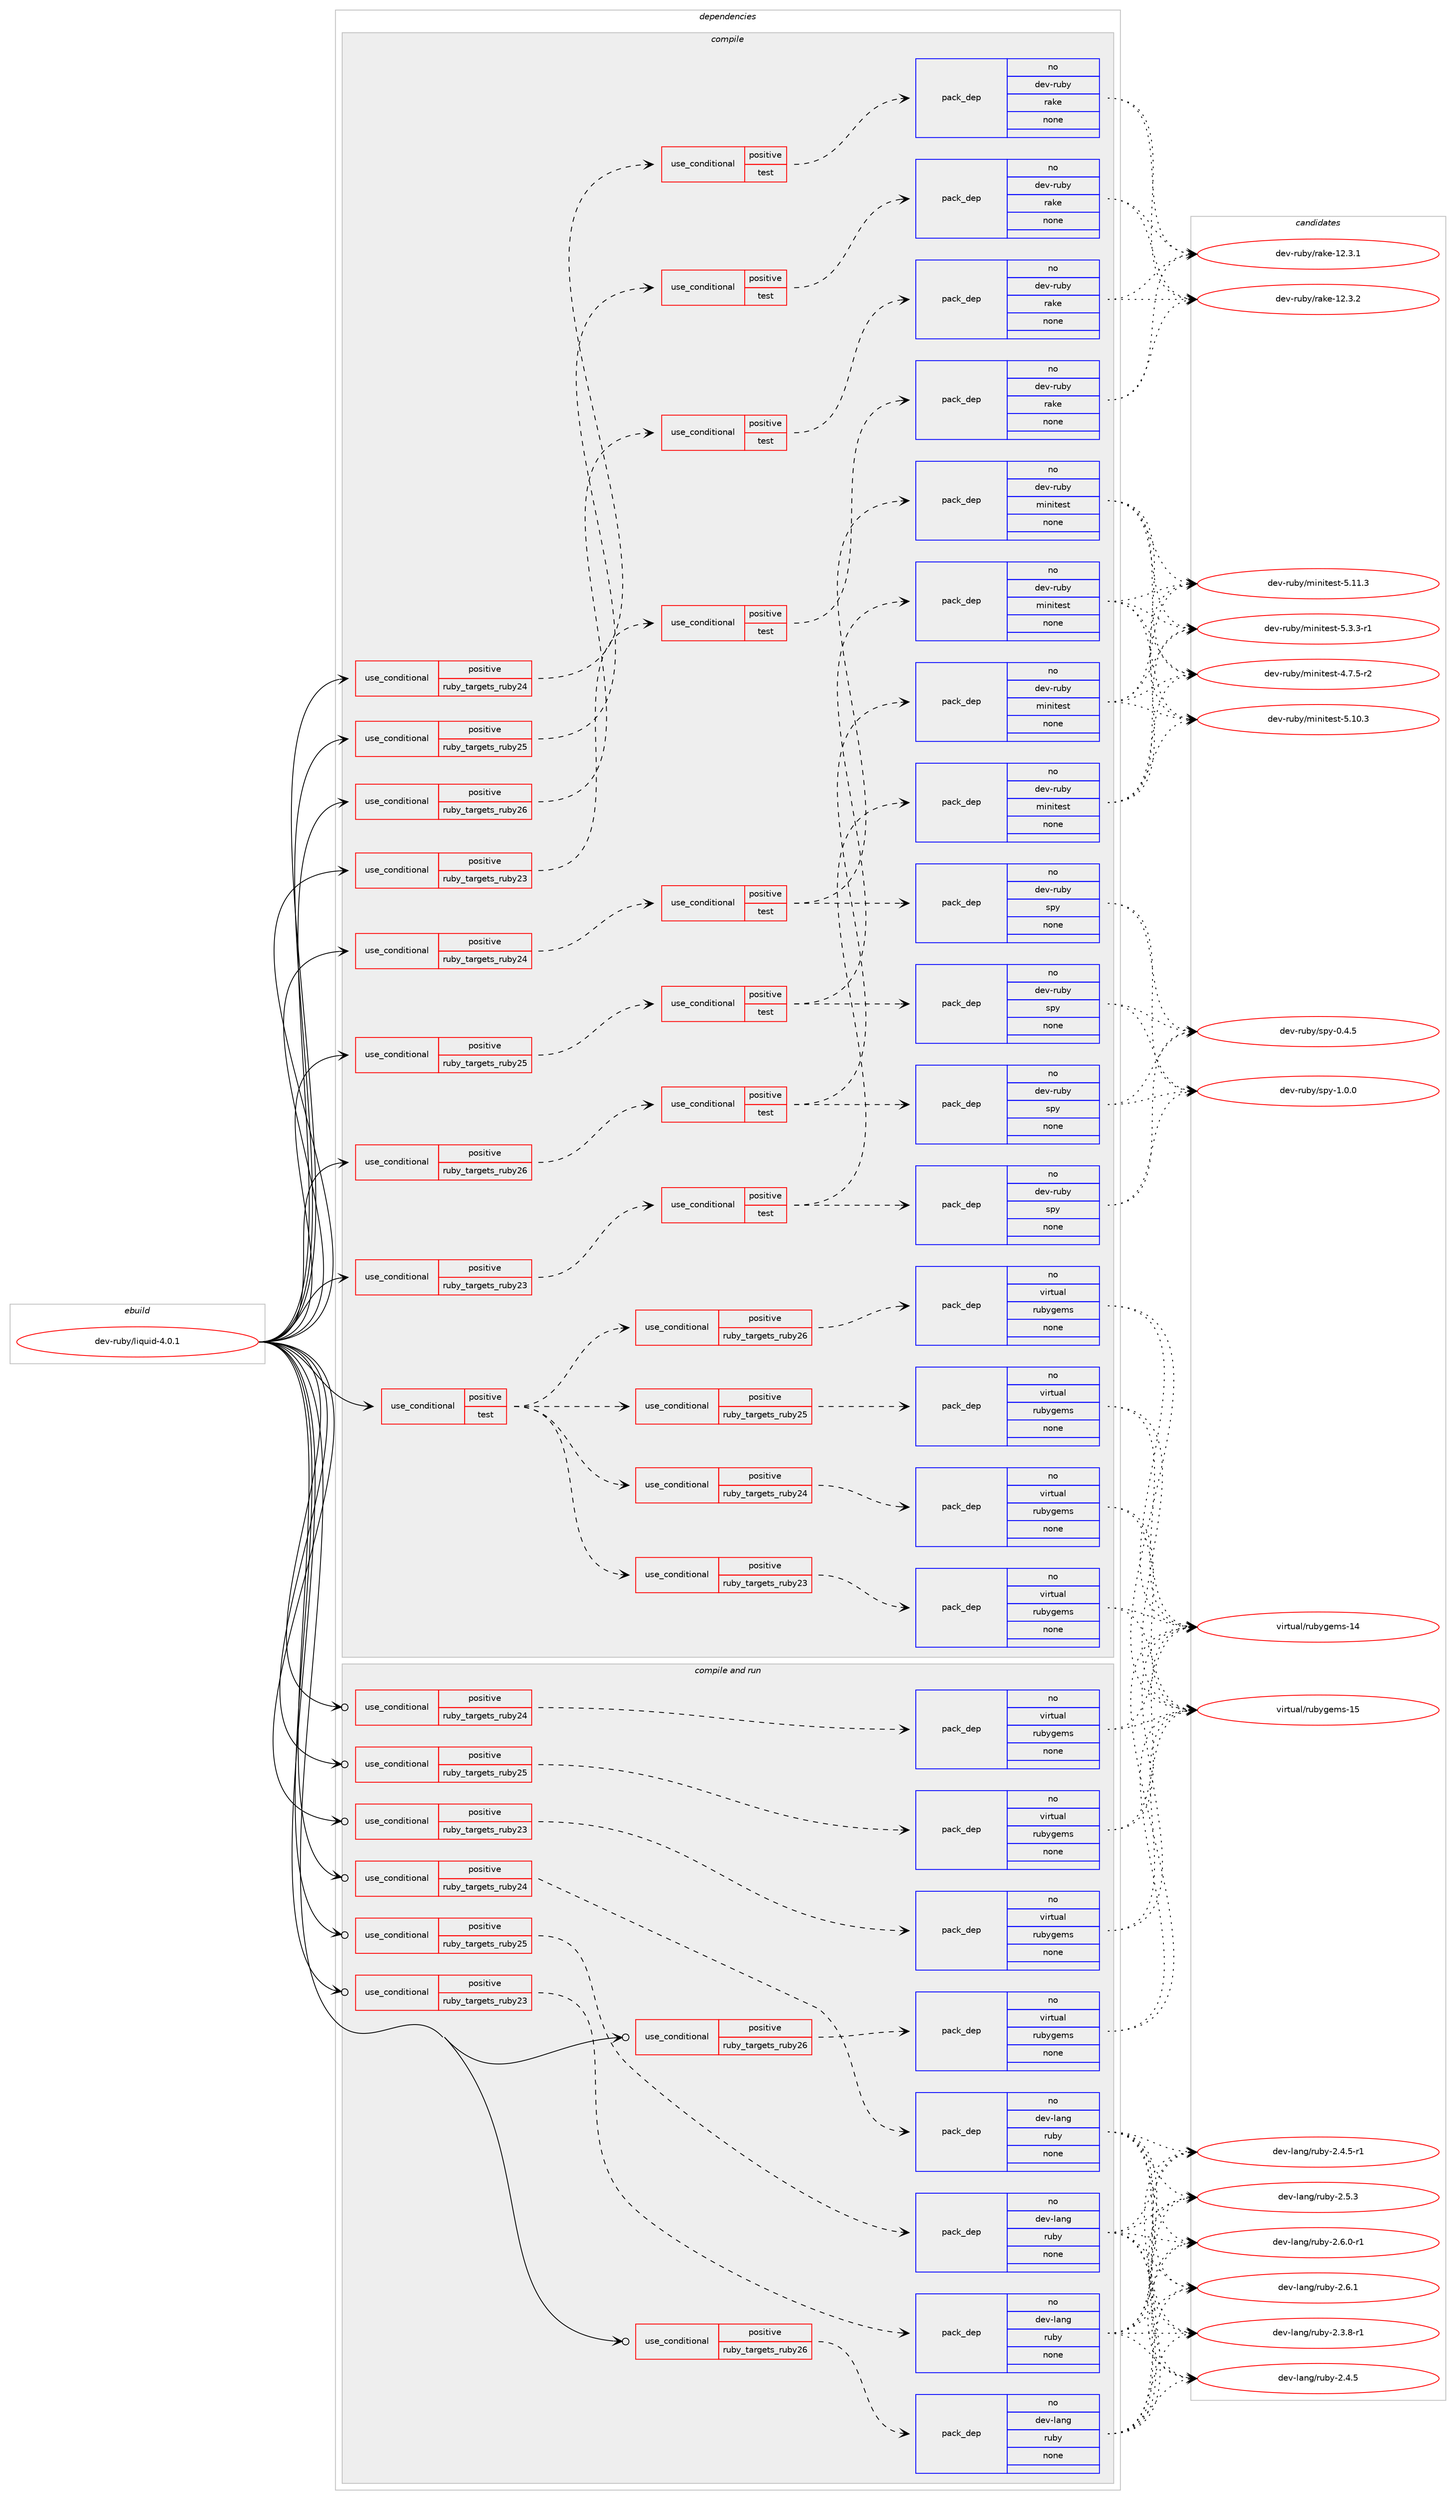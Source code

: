 digraph prolog {

# *************
# Graph options
# *************

newrank=true;
concentrate=true;
compound=true;
graph [rankdir=LR,fontname=Helvetica,fontsize=10,ranksep=1.5];#, ranksep=2.5, nodesep=0.2];
edge  [arrowhead=vee];
node  [fontname=Helvetica,fontsize=10];

# **********
# The ebuild
# **********

subgraph cluster_leftcol {
color=gray;
rank=same;
label=<<i>ebuild</i>>;
id [label="dev-ruby/liquid-4.0.1", color=red, width=4, href="../dev-ruby/liquid-4.0.1.svg"];
}

# ****************
# The dependencies
# ****************

subgraph cluster_midcol {
color=gray;
label=<<i>dependencies</i>>;
subgraph cluster_compile {
fillcolor="#eeeeee";
style=filled;
label=<<i>compile</i>>;
subgraph cond404126 {
dependency1501688 [label=<<TABLE BORDER="0" CELLBORDER="1" CELLSPACING="0" CELLPADDING="4"><TR><TD ROWSPAN="3" CELLPADDING="10">use_conditional</TD></TR><TR><TD>positive</TD></TR><TR><TD>ruby_targets_ruby23</TD></TR></TABLE>>, shape=none, color=red];
subgraph cond404127 {
dependency1501689 [label=<<TABLE BORDER="0" CELLBORDER="1" CELLSPACING="0" CELLPADDING="4"><TR><TD ROWSPAN="3" CELLPADDING="10">use_conditional</TD></TR><TR><TD>positive</TD></TR><TR><TD>test</TD></TR></TABLE>>, shape=none, color=red];
subgraph pack1074101 {
dependency1501690 [label=<<TABLE BORDER="0" CELLBORDER="1" CELLSPACING="0" CELLPADDING="4" WIDTH="220"><TR><TD ROWSPAN="6" CELLPADDING="30">pack_dep</TD></TR><TR><TD WIDTH="110">no</TD></TR><TR><TD>dev-ruby</TD></TR><TR><TD>minitest</TD></TR><TR><TD>none</TD></TR><TR><TD></TD></TR></TABLE>>, shape=none, color=blue];
}
dependency1501689:e -> dependency1501690:w [weight=20,style="dashed",arrowhead="vee"];
subgraph pack1074102 {
dependency1501691 [label=<<TABLE BORDER="0" CELLBORDER="1" CELLSPACING="0" CELLPADDING="4" WIDTH="220"><TR><TD ROWSPAN="6" CELLPADDING="30">pack_dep</TD></TR><TR><TD WIDTH="110">no</TD></TR><TR><TD>dev-ruby</TD></TR><TR><TD>spy</TD></TR><TR><TD>none</TD></TR><TR><TD></TD></TR></TABLE>>, shape=none, color=blue];
}
dependency1501689:e -> dependency1501691:w [weight=20,style="dashed",arrowhead="vee"];
}
dependency1501688:e -> dependency1501689:w [weight=20,style="dashed",arrowhead="vee"];
}
id:e -> dependency1501688:w [weight=20,style="solid",arrowhead="vee"];
subgraph cond404128 {
dependency1501692 [label=<<TABLE BORDER="0" CELLBORDER="1" CELLSPACING="0" CELLPADDING="4"><TR><TD ROWSPAN="3" CELLPADDING="10">use_conditional</TD></TR><TR><TD>positive</TD></TR><TR><TD>ruby_targets_ruby23</TD></TR></TABLE>>, shape=none, color=red];
subgraph cond404129 {
dependency1501693 [label=<<TABLE BORDER="0" CELLBORDER="1" CELLSPACING="0" CELLPADDING="4"><TR><TD ROWSPAN="3" CELLPADDING="10">use_conditional</TD></TR><TR><TD>positive</TD></TR><TR><TD>test</TD></TR></TABLE>>, shape=none, color=red];
subgraph pack1074103 {
dependency1501694 [label=<<TABLE BORDER="0" CELLBORDER="1" CELLSPACING="0" CELLPADDING="4" WIDTH="220"><TR><TD ROWSPAN="6" CELLPADDING="30">pack_dep</TD></TR><TR><TD WIDTH="110">no</TD></TR><TR><TD>dev-ruby</TD></TR><TR><TD>rake</TD></TR><TR><TD>none</TD></TR><TR><TD></TD></TR></TABLE>>, shape=none, color=blue];
}
dependency1501693:e -> dependency1501694:w [weight=20,style="dashed",arrowhead="vee"];
}
dependency1501692:e -> dependency1501693:w [weight=20,style="dashed",arrowhead="vee"];
}
id:e -> dependency1501692:w [weight=20,style="solid",arrowhead="vee"];
subgraph cond404130 {
dependency1501695 [label=<<TABLE BORDER="0" CELLBORDER="1" CELLSPACING="0" CELLPADDING="4"><TR><TD ROWSPAN="3" CELLPADDING="10">use_conditional</TD></TR><TR><TD>positive</TD></TR><TR><TD>ruby_targets_ruby24</TD></TR></TABLE>>, shape=none, color=red];
subgraph cond404131 {
dependency1501696 [label=<<TABLE BORDER="0" CELLBORDER="1" CELLSPACING="0" CELLPADDING="4"><TR><TD ROWSPAN="3" CELLPADDING="10">use_conditional</TD></TR><TR><TD>positive</TD></TR><TR><TD>test</TD></TR></TABLE>>, shape=none, color=red];
subgraph pack1074104 {
dependency1501697 [label=<<TABLE BORDER="0" CELLBORDER="1" CELLSPACING="0" CELLPADDING="4" WIDTH="220"><TR><TD ROWSPAN="6" CELLPADDING="30">pack_dep</TD></TR><TR><TD WIDTH="110">no</TD></TR><TR><TD>dev-ruby</TD></TR><TR><TD>minitest</TD></TR><TR><TD>none</TD></TR><TR><TD></TD></TR></TABLE>>, shape=none, color=blue];
}
dependency1501696:e -> dependency1501697:w [weight=20,style="dashed",arrowhead="vee"];
subgraph pack1074105 {
dependency1501698 [label=<<TABLE BORDER="0" CELLBORDER="1" CELLSPACING="0" CELLPADDING="4" WIDTH="220"><TR><TD ROWSPAN="6" CELLPADDING="30">pack_dep</TD></TR><TR><TD WIDTH="110">no</TD></TR><TR><TD>dev-ruby</TD></TR><TR><TD>spy</TD></TR><TR><TD>none</TD></TR><TR><TD></TD></TR></TABLE>>, shape=none, color=blue];
}
dependency1501696:e -> dependency1501698:w [weight=20,style="dashed",arrowhead="vee"];
}
dependency1501695:e -> dependency1501696:w [weight=20,style="dashed",arrowhead="vee"];
}
id:e -> dependency1501695:w [weight=20,style="solid",arrowhead="vee"];
subgraph cond404132 {
dependency1501699 [label=<<TABLE BORDER="0" CELLBORDER="1" CELLSPACING="0" CELLPADDING="4"><TR><TD ROWSPAN="3" CELLPADDING="10">use_conditional</TD></TR><TR><TD>positive</TD></TR><TR><TD>ruby_targets_ruby24</TD></TR></TABLE>>, shape=none, color=red];
subgraph cond404133 {
dependency1501700 [label=<<TABLE BORDER="0" CELLBORDER="1" CELLSPACING="0" CELLPADDING="4"><TR><TD ROWSPAN="3" CELLPADDING="10">use_conditional</TD></TR><TR><TD>positive</TD></TR><TR><TD>test</TD></TR></TABLE>>, shape=none, color=red];
subgraph pack1074106 {
dependency1501701 [label=<<TABLE BORDER="0" CELLBORDER="1" CELLSPACING="0" CELLPADDING="4" WIDTH="220"><TR><TD ROWSPAN="6" CELLPADDING="30">pack_dep</TD></TR><TR><TD WIDTH="110">no</TD></TR><TR><TD>dev-ruby</TD></TR><TR><TD>rake</TD></TR><TR><TD>none</TD></TR><TR><TD></TD></TR></TABLE>>, shape=none, color=blue];
}
dependency1501700:e -> dependency1501701:w [weight=20,style="dashed",arrowhead="vee"];
}
dependency1501699:e -> dependency1501700:w [weight=20,style="dashed",arrowhead="vee"];
}
id:e -> dependency1501699:w [weight=20,style="solid",arrowhead="vee"];
subgraph cond404134 {
dependency1501702 [label=<<TABLE BORDER="0" CELLBORDER="1" CELLSPACING="0" CELLPADDING="4"><TR><TD ROWSPAN="3" CELLPADDING="10">use_conditional</TD></TR><TR><TD>positive</TD></TR><TR><TD>ruby_targets_ruby25</TD></TR></TABLE>>, shape=none, color=red];
subgraph cond404135 {
dependency1501703 [label=<<TABLE BORDER="0" CELLBORDER="1" CELLSPACING="0" CELLPADDING="4"><TR><TD ROWSPAN="3" CELLPADDING="10">use_conditional</TD></TR><TR><TD>positive</TD></TR><TR><TD>test</TD></TR></TABLE>>, shape=none, color=red];
subgraph pack1074107 {
dependency1501704 [label=<<TABLE BORDER="0" CELLBORDER="1" CELLSPACING="0" CELLPADDING="4" WIDTH="220"><TR><TD ROWSPAN="6" CELLPADDING="30">pack_dep</TD></TR><TR><TD WIDTH="110">no</TD></TR><TR><TD>dev-ruby</TD></TR><TR><TD>minitest</TD></TR><TR><TD>none</TD></TR><TR><TD></TD></TR></TABLE>>, shape=none, color=blue];
}
dependency1501703:e -> dependency1501704:w [weight=20,style="dashed",arrowhead="vee"];
subgraph pack1074108 {
dependency1501705 [label=<<TABLE BORDER="0" CELLBORDER="1" CELLSPACING="0" CELLPADDING="4" WIDTH="220"><TR><TD ROWSPAN="6" CELLPADDING="30">pack_dep</TD></TR><TR><TD WIDTH="110">no</TD></TR><TR><TD>dev-ruby</TD></TR><TR><TD>spy</TD></TR><TR><TD>none</TD></TR><TR><TD></TD></TR></TABLE>>, shape=none, color=blue];
}
dependency1501703:e -> dependency1501705:w [weight=20,style="dashed",arrowhead="vee"];
}
dependency1501702:e -> dependency1501703:w [weight=20,style="dashed",arrowhead="vee"];
}
id:e -> dependency1501702:w [weight=20,style="solid",arrowhead="vee"];
subgraph cond404136 {
dependency1501706 [label=<<TABLE BORDER="0" CELLBORDER="1" CELLSPACING="0" CELLPADDING="4"><TR><TD ROWSPAN="3" CELLPADDING="10">use_conditional</TD></TR><TR><TD>positive</TD></TR><TR><TD>ruby_targets_ruby25</TD></TR></TABLE>>, shape=none, color=red];
subgraph cond404137 {
dependency1501707 [label=<<TABLE BORDER="0" CELLBORDER="1" CELLSPACING="0" CELLPADDING="4"><TR><TD ROWSPAN="3" CELLPADDING="10">use_conditional</TD></TR><TR><TD>positive</TD></TR><TR><TD>test</TD></TR></TABLE>>, shape=none, color=red];
subgraph pack1074109 {
dependency1501708 [label=<<TABLE BORDER="0" CELLBORDER="1" CELLSPACING="0" CELLPADDING="4" WIDTH="220"><TR><TD ROWSPAN="6" CELLPADDING="30">pack_dep</TD></TR><TR><TD WIDTH="110">no</TD></TR><TR><TD>dev-ruby</TD></TR><TR><TD>rake</TD></TR><TR><TD>none</TD></TR><TR><TD></TD></TR></TABLE>>, shape=none, color=blue];
}
dependency1501707:e -> dependency1501708:w [weight=20,style="dashed",arrowhead="vee"];
}
dependency1501706:e -> dependency1501707:w [weight=20,style="dashed",arrowhead="vee"];
}
id:e -> dependency1501706:w [weight=20,style="solid",arrowhead="vee"];
subgraph cond404138 {
dependency1501709 [label=<<TABLE BORDER="0" CELLBORDER="1" CELLSPACING="0" CELLPADDING="4"><TR><TD ROWSPAN="3" CELLPADDING="10">use_conditional</TD></TR><TR><TD>positive</TD></TR><TR><TD>ruby_targets_ruby26</TD></TR></TABLE>>, shape=none, color=red];
subgraph cond404139 {
dependency1501710 [label=<<TABLE BORDER="0" CELLBORDER="1" CELLSPACING="0" CELLPADDING="4"><TR><TD ROWSPAN="3" CELLPADDING="10">use_conditional</TD></TR><TR><TD>positive</TD></TR><TR><TD>test</TD></TR></TABLE>>, shape=none, color=red];
subgraph pack1074110 {
dependency1501711 [label=<<TABLE BORDER="0" CELLBORDER="1" CELLSPACING="0" CELLPADDING="4" WIDTH="220"><TR><TD ROWSPAN="6" CELLPADDING="30">pack_dep</TD></TR><TR><TD WIDTH="110">no</TD></TR><TR><TD>dev-ruby</TD></TR><TR><TD>minitest</TD></TR><TR><TD>none</TD></TR><TR><TD></TD></TR></TABLE>>, shape=none, color=blue];
}
dependency1501710:e -> dependency1501711:w [weight=20,style="dashed",arrowhead="vee"];
subgraph pack1074111 {
dependency1501712 [label=<<TABLE BORDER="0" CELLBORDER="1" CELLSPACING="0" CELLPADDING="4" WIDTH="220"><TR><TD ROWSPAN="6" CELLPADDING="30">pack_dep</TD></TR><TR><TD WIDTH="110">no</TD></TR><TR><TD>dev-ruby</TD></TR><TR><TD>spy</TD></TR><TR><TD>none</TD></TR><TR><TD></TD></TR></TABLE>>, shape=none, color=blue];
}
dependency1501710:e -> dependency1501712:w [weight=20,style="dashed",arrowhead="vee"];
}
dependency1501709:e -> dependency1501710:w [weight=20,style="dashed",arrowhead="vee"];
}
id:e -> dependency1501709:w [weight=20,style="solid",arrowhead="vee"];
subgraph cond404140 {
dependency1501713 [label=<<TABLE BORDER="0" CELLBORDER="1" CELLSPACING="0" CELLPADDING="4"><TR><TD ROWSPAN="3" CELLPADDING="10">use_conditional</TD></TR><TR><TD>positive</TD></TR><TR><TD>ruby_targets_ruby26</TD></TR></TABLE>>, shape=none, color=red];
subgraph cond404141 {
dependency1501714 [label=<<TABLE BORDER="0" CELLBORDER="1" CELLSPACING="0" CELLPADDING="4"><TR><TD ROWSPAN="3" CELLPADDING="10">use_conditional</TD></TR><TR><TD>positive</TD></TR><TR><TD>test</TD></TR></TABLE>>, shape=none, color=red];
subgraph pack1074112 {
dependency1501715 [label=<<TABLE BORDER="0" CELLBORDER="1" CELLSPACING="0" CELLPADDING="4" WIDTH="220"><TR><TD ROWSPAN="6" CELLPADDING="30">pack_dep</TD></TR><TR><TD WIDTH="110">no</TD></TR><TR><TD>dev-ruby</TD></TR><TR><TD>rake</TD></TR><TR><TD>none</TD></TR><TR><TD></TD></TR></TABLE>>, shape=none, color=blue];
}
dependency1501714:e -> dependency1501715:w [weight=20,style="dashed",arrowhead="vee"];
}
dependency1501713:e -> dependency1501714:w [weight=20,style="dashed",arrowhead="vee"];
}
id:e -> dependency1501713:w [weight=20,style="solid",arrowhead="vee"];
subgraph cond404142 {
dependency1501716 [label=<<TABLE BORDER="0" CELLBORDER="1" CELLSPACING="0" CELLPADDING="4"><TR><TD ROWSPAN="3" CELLPADDING="10">use_conditional</TD></TR><TR><TD>positive</TD></TR><TR><TD>test</TD></TR></TABLE>>, shape=none, color=red];
subgraph cond404143 {
dependency1501717 [label=<<TABLE BORDER="0" CELLBORDER="1" CELLSPACING="0" CELLPADDING="4"><TR><TD ROWSPAN="3" CELLPADDING="10">use_conditional</TD></TR><TR><TD>positive</TD></TR><TR><TD>ruby_targets_ruby23</TD></TR></TABLE>>, shape=none, color=red];
subgraph pack1074113 {
dependency1501718 [label=<<TABLE BORDER="0" CELLBORDER="1" CELLSPACING="0" CELLPADDING="4" WIDTH="220"><TR><TD ROWSPAN="6" CELLPADDING="30">pack_dep</TD></TR><TR><TD WIDTH="110">no</TD></TR><TR><TD>virtual</TD></TR><TR><TD>rubygems</TD></TR><TR><TD>none</TD></TR><TR><TD></TD></TR></TABLE>>, shape=none, color=blue];
}
dependency1501717:e -> dependency1501718:w [weight=20,style="dashed",arrowhead="vee"];
}
dependency1501716:e -> dependency1501717:w [weight=20,style="dashed",arrowhead="vee"];
subgraph cond404144 {
dependency1501719 [label=<<TABLE BORDER="0" CELLBORDER="1" CELLSPACING="0" CELLPADDING="4"><TR><TD ROWSPAN="3" CELLPADDING="10">use_conditional</TD></TR><TR><TD>positive</TD></TR><TR><TD>ruby_targets_ruby24</TD></TR></TABLE>>, shape=none, color=red];
subgraph pack1074114 {
dependency1501720 [label=<<TABLE BORDER="0" CELLBORDER="1" CELLSPACING="0" CELLPADDING="4" WIDTH="220"><TR><TD ROWSPAN="6" CELLPADDING="30">pack_dep</TD></TR><TR><TD WIDTH="110">no</TD></TR><TR><TD>virtual</TD></TR><TR><TD>rubygems</TD></TR><TR><TD>none</TD></TR><TR><TD></TD></TR></TABLE>>, shape=none, color=blue];
}
dependency1501719:e -> dependency1501720:w [weight=20,style="dashed",arrowhead="vee"];
}
dependency1501716:e -> dependency1501719:w [weight=20,style="dashed",arrowhead="vee"];
subgraph cond404145 {
dependency1501721 [label=<<TABLE BORDER="0" CELLBORDER="1" CELLSPACING="0" CELLPADDING="4"><TR><TD ROWSPAN="3" CELLPADDING="10">use_conditional</TD></TR><TR><TD>positive</TD></TR><TR><TD>ruby_targets_ruby25</TD></TR></TABLE>>, shape=none, color=red];
subgraph pack1074115 {
dependency1501722 [label=<<TABLE BORDER="0" CELLBORDER="1" CELLSPACING="0" CELLPADDING="4" WIDTH="220"><TR><TD ROWSPAN="6" CELLPADDING="30">pack_dep</TD></TR><TR><TD WIDTH="110">no</TD></TR><TR><TD>virtual</TD></TR><TR><TD>rubygems</TD></TR><TR><TD>none</TD></TR><TR><TD></TD></TR></TABLE>>, shape=none, color=blue];
}
dependency1501721:e -> dependency1501722:w [weight=20,style="dashed",arrowhead="vee"];
}
dependency1501716:e -> dependency1501721:w [weight=20,style="dashed",arrowhead="vee"];
subgraph cond404146 {
dependency1501723 [label=<<TABLE BORDER="0" CELLBORDER="1" CELLSPACING="0" CELLPADDING="4"><TR><TD ROWSPAN="3" CELLPADDING="10">use_conditional</TD></TR><TR><TD>positive</TD></TR><TR><TD>ruby_targets_ruby26</TD></TR></TABLE>>, shape=none, color=red];
subgraph pack1074116 {
dependency1501724 [label=<<TABLE BORDER="0" CELLBORDER="1" CELLSPACING="0" CELLPADDING="4" WIDTH="220"><TR><TD ROWSPAN="6" CELLPADDING="30">pack_dep</TD></TR><TR><TD WIDTH="110">no</TD></TR><TR><TD>virtual</TD></TR><TR><TD>rubygems</TD></TR><TR><TD>none</TD></TR><TR><TD></TD></TR></TABLE>>, shape=none, color=blue];
}
dependency1501723:e -> dependency1501724:w [weight=20,style="dashed",arrowhead="vee"];
}
dependency1501716:e -> dependency1501723:w [weight=20,style="dashed",arrowhead="vee"];
}
id:e -> dependency1501716:w [weight=20,style="solid",arrowhead="vee"];
}
subgraph cluster_compileandrun {
fillcolor="#eeeeee";
style=filled;
label=<<i>compile and run</i>>;
subgraph cond404147 {
dependency1501725 [label=<<TABLE BORDER="0" CELLBORDER="1" CELLSPACING="0" CELLPADDING="4"><TR><TD ROWSPAN="3" CELLPADDING="10">use_conditional</TD></TR><TR><TD>positive</TD></TR><TR><TD>ruby_targets_ruby23</TD></TR></TABLE>>, shape=none, color=red];
subgraph pack1074117 {
dependency1501726 [label=<<TABLE BORDER="0" CELLBORDER="1" CELLSPACING="0" CELLPADDING="4" WIDTH="220"><TR><TD ROWSPAN="6" CELLPADDING="30">pack_dep</TD></TR><TR><TD WIDTH="110">no</TD></TR><TR><TD>dev-lang</TD></TR><TR><TD>ruby</TD></TR><TR><TD>none</TD></TR><TR><TD></TD></TR></TABLE>>, shape=none, color=blue];
}
dependency1501725:e -> dependency1501726:w [weight=20,style="dashed",arrowhead="vee"];
}
id:e -> dependency1501725:w [weight=20,style="solid",arrowhead="odotvee"];
subgraph cond404148 {
dependency1501727 [label=<<TABLE BORDER="0" CELLBORDER="1" CELLSPACING="0" CELLPADDING="4"><TR><TD ROWSPAN="3" CELLPADDING="10">use_conditional</TD></TR><TR><TD>positive</TD></TR><TR><TD>ruby_targets_ruby23</TD></TR></TABLE>>, shape=none, color=red];
subgraph pack1074118 {
dependency1501728 [label=<<TABLE BORDER="0" CELLBORDER="1" CELLSPACING="0" CELLPADDING="4" WIDTH="220"><TR><TD ROWSPAN="6" CELLPADDING="30">pack_dep</TD></TR><TR><TD WIDTH="110">no</TD></TR><TR><TD>virtual</TD></TR><TR><TD>rubygems</TD></TR><TR><TD>none</TD></TR><TR><TD></TD></TR></TABLE>>, shape=none, color=blue];
}
dependency1501727:e -> dependency1501728:w [weight=20,style="dashed",arrowhead="vee"];
}
id:e -> dependency1501727:w [weight=20,style="solid",arrowhead="odotvee"];
subgraph cond404149 {
dependency1501729 [label=<<TABLE BORDER="0" CELLBORDER="1" CELLSPACING="0" CELLPADDING="4"><TR><TD ROWSPAN="3" CELLPADDING="10">use_conditional</TD></TR><TR><TD>positive</TD></TR><TR><TD>ruby_targets_ruby24</TD></TR></TABLE>>, shape=none, color=red];
subgraph pack1074119 {
dependency1501730 [label=<<TABLE BORDER="0" CELLBORDER="1" CELLSPACING="0" CELLPADDING="4" WIDTH="220"><TR><TD ROWSPAN="6" CELLPADDING="30">pack_dep</TD></TR><TR><TD WIDTH="110">no</TD></TR><TR><TD>dev-lang</TD></TR><TR><TD>ruby</TD></TR><TR><TD>none</TD></TR><TR><TD></TD></TR></TABLE>>, shape=none, color=blue];
}
dependency1501729:e -> dependency1501730:w [weight=20,style="dashed",arrowhead="vee"];
}
id:e -> dependency1501729:w [weight=20,style="solid",arrowhead="odotvee"];
subgraph cond404150 {
dependency1501731 [label=<<TABLE BORDER="0" CELLBORDER="1" CELLSPACING="0" CELLPADDING="4"><TR><TD ROWSPAN="3" CELLPADDING="10">use_conditional</TD></TR><TR><TD>positive</TD></TR><TR><TD>ruby_targets_ruby24</TD></TR></TABLE>>, shape=none, color=red];
subgraph pack1074120 {
dependency1501732 [label=<<TABLE BORDER="0" CELLBORDER="1" CELLSPACING="0" CELLPADDING="4" WIDTH="220"><TR><TD ROWSPAN="6" CELLPADDING="30">pack_dep</TD></TR><TR><TD WIDTH="110">no</TD></TR><TR><TD>virtual</TD></TR><TR><TD>rubygems</TD></TR><TR><TD>none</TD></TR><TR><TD></TD></TR></TABLE>>, shape=none, color=blue];
}
dependency1501731:e -> dependency1501732:w [weight=20,style="dashed",arrowhead="vee"];
}
id:e -> dependency1501731:w [weight=20,style="solid",arrowhead="odotvee"];
subgraph cond404151 {
dependency1501733 [label=<<TABLE BORDER="0" CELLBORDER="1" CELLSPACING="0" CELLPADDING="4"><TR><TD ROWSPAN="3" CELLPADDING="10">use_conditional</TD></TR><TR><TD>positive</TD></TR><TR><TD>ruby_targets_ruby25</TD></TR></TABLE>>, shape=none, color=red];
subgraph pack1074121 {
dependency1501734 [label=<<TABLE BORDER="0" CELLBORDER="1" CELLSPACING="0" CELLPADDING="4" WIDTH="220"><TR><TD ROWSPAN="6" CELLPADDING="30">pack_dep</TD></TR><TR><TD WIDTH="110">no</TD></TR><TR><TD>dev-lang</TD></TR><TR><TD>ruby</TD></TR><TR><TD>none</TD></TR><TR><TD></TD></TR></TABLE>>, shape=none, color=blue];
}
dependency1501733:e -> dependency1501734:w [weight=20,style="dashed",arrowhead="vee"];
}
id:e -> dependency1501733:w [weight=20,style="solid",arrowhead="odotvee"];
subgraph cond404152 {
dependency1501735 [label=<<TABLE BORDER="0" CELLBORDER="1" CELLSPACING="0" CELLPADDING="4"><TR><TD ROWSPAN="3" CELLPADDING="10">use_conditional</TD></TR><TR><TD>positive</TD></TR><TR><TD>ruby_targets_ruby25</TD></TR></TABLE>>, shape=none, color=red];
subgraph pack1074122 {
dependency1501736 [label=<<TABLE BORDER="0" CELLBORDER="1" CELLSPACING="0" CELLPADDING="4" WIDTH="220"><TR><TD ROWSPAN="6" CELLPADDING="30">pack_dep</TD></TR><TR><TD WIDTH="110">no</TD></TR><TR><TD>virtual</TD></TR><TR><TD>rubygems</TD></TR><TR><TD>none</TD></TR><TR><TD></TD></TR></TABLE>>, shape=none, color=blue];
}
dependency1501735:e -> dependency1501736:w [weight=20,style="dashed",arrowhead="vee"];
}
id:e -> dependency1501735:w [weight=20,style="solid",arrowhead="odotvee"];
subgraph cond404153 {
dependency1501737 [label=<<TABLE BORDER="0" CELLBORDER="1" CELLSPACING="0" CELLPADDING="4"><TR><TD ROWSPAN="3" CELLPADDING="10">use_conditional</TD></TR><TR><TD>positive</TD></TR><TR><TD>ruby_targets_ruby26</TD></TR></TABLE>>, shape=none, color=red];
subgraph pack1074123 {
dependency1501738 [label=<<TABLE BORDER="0" CELLBORDER="1" CELLSPACING="0" CELLPADDING="4" WIDTH="220"><TR><TD ROWSPAN="6" CELLPADDING="30">pack_dep</TD></TR><TR><TD WIDTH="110">no</TD></TR><TR><TD>dev-lang</TD></TR><TR><TD>ruby</TD></TR><TR><TD>none</TD></TR><TR><TD></TD></TR></TABLE>>, shape=none, color=blue];
}
dependency1501737:e -> dependency1501738:w [weight=20,style="dashed",arrowhead="vee"];
}
id:e -> dependency1501737:w [weight=20,style="solid",arrowhead="odotvee"];
subgraph cond404154 {
dependency1501739 [label=<<TABLE BORDER="0" CELLBORDER="1" CELLSPACING="0" CELLPADDING="4"><TR><TD ROWSPAN="3" CELLPADDING="10">use_conditional</TD></TR><TR><TD>positive</TD></TR><TR><TD>ruby_targets_ruby26</TD></TR></TABLE>>, shape=none, color=red];
subgraph pack1074124 {
dependency1501740 [label=<<TABLE BORDER="0" CELLBORDER="1" CELLSPACING="0" CELLPADDING="4" WIDTH="220"><TR><TD ROWSPAN="6" CELLPADDING="30">pack_dep</TD></TR><TR><TD WIDTH="110">no</TD></TR><TR><TD>virtual</TD></TR><TR><TD>rubygems</TD></TR><TR><TD>none</TD></TR><TR><TD></TD></TR></TABLE>>, shape=none, color=blue];
}
dependency1501739:e -> dependency1501740:w [weight=20,style="dashed",arrowhead="vee"];
}
id:e -> dependency1501739:w [weight=20,style="solid",arrowhead="odotvee"];
}
subgraph cluster_run {
fillcolor="#eeeeee";
style=filled;
label=<<i>run</i>>;
}
}

# **************
# The candidates
# **************

subgraph cluster_choices {
rank=same;
color=gray;
label=<<i>candidates</i>>;

subgraph choice1074101 {
color=black;
nodesep=1;
choice1001011184511411798121471091051101051161011151164552465546534511450 [label="dev-ruby/minitest-4.7.5-r2", color=red, width=4,href="../dev-ruby/minitest-4.7.5-r2.svg"];
choice10010111845114117981214710910511010511610111511645534649484651 [label="dev-ruby/minitest-5.10.3", color=red, width=4,href="../dev-ruby/minitest-5.10.3.svg"];
choice10010111845114117981214710910511010511610111511645534649494651 [label="dev-ruby/minitest-5.11.3", color=red, width=4,href="../dev-ruby/minitest-5.11.3.svg"];
choice1001011184511411798121471091051101051161011151164553465146514511449 [label="dev-ruby/minitest-5.3.3-r1", color=red, width=4,href="../dev-ruby/minitest-5.3.3-r1.svg"];
dependency1501690:e -> choice1001011184511411798121471091051101051161011151164552465546534511450:w [style=dotted,weight="100"];
dependency1501690:e -> choice10010111845114117981214710910511010511610111511645534649484651:w [style=dotted,weight="100"];
dependency1501690:e -> choice10010111845114117981214710910511010511610111511645534649494651:w [style=dotted,weight="100"];
dependency1501690:e -> choice1001011184511411798121471091051101051161011151164553465146514511449:w [style=dotted,weight="100"];
}
subgraph choice1074102 {
color=black;
nodesep=1;
choice100101118451141179812147115112121454846524653 [label="dev-ruby/spy-0.4.5", color=red, width=4,href="../dev-ruby/spy-0.4.5.svg"];
choice100101118451141179812147115112121454946484648 [label="dev-ruby/spy-1.0.0", color=red, width=4,href="../dev-ruby/spy-1.0.0.svg"];
dependency1501691:e -> choice100101118451141179812147115112121454846524653:w [style=dotted,weight="100"];
dependency1501691:e -> choice100101118451141179812147115112121454946484648:w [style=dotted,weight="100"];
}
subgraph choice1074103 {
color=black;
nodesep=1;
choice1001011184511411798121471149710710145495046514649 [label="dev-ruby/rake-12.3.1", color=red, width=4,href="../dev-ruby/rake-12.3.1.svg"];
choice1001011184511411798121471149710710145495046514650 [label="dev-ruby/rake-12.3.2", color=red, width=4,href="../dev-ruby/rake-12.3.2.svg"];
dependency1501694:e -> choice1001011184511411798121471149710710145495046514649:w [style=dotted,weight="100"];
dependency1501694:e -> choice1001011184511411798121471149710710145495046514650:w [style=dotted,weight="100"];
}
subgraph choice1074104 {
color=black;
nodesep=1;
choice1001011184511411798121471091051101051161011151164552465546534511450 [label="dev-ruby/minitest-4.7.5-r2", color=red, width=4,href="../dev-ruby/minitest-4.7.5-r2.svg"];
choice10010111845114117981214710910511010511610111511645534649484651 [label="dev-ruby/minitest-5.10.3", color=red, width=4,href="../dev-ruby/minitest-5.10.3.svg"];
choice10010111845114117981214710910511010511610111511645534649494651 [label="dev-ruby/minitest-5.11.3", color=red, width=4,href="../dev-ruby/minitest-5.11.3.svg"];
choice1001011184511411798121471091051101051161011151164553465146514511449 [label="dev-ruby/minitest-5.3.3-r1", color=red, width=4,href="../dev-ruby/minitest-5.3.3-r1.svg"];
dependency1501697:e -> choice1001011184511411798121471091051101051161011151164552465546534511450:w [style=dotted,weight="100"];
dependency1501697:e -> choice10010111845114117981214710910511010511610111511645534649484651:w [style=dotted,weight="100"];
dependency1501697:e -> choice10010111845114117981214710910511010511610111511645534649494651:w [style=dotted,weight="100"];
dependency1501697:e -> choice1001011184511411798121471091051101051161011151164553465146514511449:w [style=dotted,weight="100"];
}
subgraph choice1074105 {
color=black;
nodesep=1;
choice100101118451141179812147115112121454846524653 [label="dev-ruby/spy-0.4.5", color=red, width=4,href="../dev-ruby/spy-0.4.5.svg"];
choice100101118451141179812147115112121454946484648 [label="dev-ruby/spy-1.0.0", color=red, width=4,href="../dev-ruby/spy-1.0.0.svg"];
dependency1501698:e -> choice100101118451141179812147115112121454846524653:w [style=dotted,weight="100"];
dependency1501698:e -> choice100101118451141179812147115112121454946484648:w [style=dotted,weight="100"];
}
subgraph choice1074106 {
color=black;
nodesep=1;
choice1001011184511411798121471149710710145495046514649 [label="dev-ruby/rake-12.3.1", color=red, width=4,href="../dev-ruby/rake-12.3.1.svg"];
choice1001011184511411798121471149710710145495046514650 [label="dev-ruby/rake-12.3.2", color=red, width=4,href="../dev-ruby/rake-12.3.2.svg"];
dependency1501701:e -> choice1001011184511411798121471149710710145495046514649:w [style=dotted,weight="100"];
dependency1501701:e -> choice1001011184511411798121471149710710145495046514650:w [style=dotted,weight="100"];
}
subgraph choice1074107 {
color=black;
nodesep=1;
choice1001011184511411798121471091051101051161011151164552465546534511450 [label="dev-ruby/minitest-4.7.5-r2", color=red, width=4,href="../dev-ruby/minitest-4.7.5-r2.svg"];
choice10010111845114117981214710910511010511610111511645534649484651 [label="dev-ruby/minitest-5.10.3", color=red, width=4,href="../dev-ruby/minitest-5.10.3.svg"];
choice10010111845114117981214710910511010511610111511645534649494651 [label="dev-ruby/minitest-5.11.3", color=red, width=4,href="../dev-ruby/minitest-5.11.3.svg"];
choice1001011184511411798121471091051101051161011151164553465146514511449 [label="dev-ruby/minitest-5.3.3-r1", color=red, width=4,href="../dev-ruby/minitest-5.3.3-r1.svg"];
dependency1501704:e -> choice1001011184511411798121471091051101051161011151164552465546534511450:w [style=dotted,weight="100"];
dependency1501704:e -> choice10010111845114117981214710910511010511610111511645534649484651:w [style=dotted,weight="100"];
dependency1501704:e -> choice10010111845114117981214710910511010511610111511645534649494651:w [style=dotted,weight="100"];
dependency1501704:e -> choice1001011184511411798121471091051101051161011151164553465146514511449:w [style=dotted,weight="100"];
}
subgraph choice1074108 {
color=black;
nodesep=1;
choice100101118451141179812147115112121454846524653 [label="dev-ruby/spy-0.4.5", color=red, width=4,href="../dev-ruby/spy-0.4.5.svg"];
choice100101118451141179812147115112121454946484648 [label="dev-ruby/spy-1.0.0", color=red, width=4,href="../dev-ruby/spy-1.0.0.svg"];
dependency1501705:e -> choice100101118451141179812147115112121454846524653:w [style=dotted,weight="100"];
dependency1501705:e -> choice100101118451141179812147115112121454946484648:w [style=dotted,weight="100"];
}
subgraph choice1074109 {
color=black;
nodesep=1;
choice1001011184511411798121471149710710145495046514649 [label="dev-ruby/rake-12.3.1", color=red, width=4,href="../dev-ruby/rake-12.3.1.svg"];
choice1001011184511411798121471149710710145495046514650 [label="dev-ruby/rake-12.3.2", color=red, width=4,href="../dev-ruby/rake-12.3.2.svg"];
dependency1501708:e -> choice1001011184511411798121471149710710145495046514649:w [style=dotted,weight="100"];
dependency1501708:e -> choice1001011184511411798121471149710710145495046514650:w [style=dotted,weight="100"];
}
subgraph choice1074110 {
color=black;
nodesep=1;
choice1001011184511411798121471091051101051161011151164552465546534511450 [label="dev-ruby/minitest-4.7.5-r2", color=red, width=4,href="../dev-ruby/minitest-4.7.5-r2.svg"];
choice10010111845114117981214710910511010511610111511645534649484651 [label="dev-ruby/minitest-5.10.3", color=red, width=4,href="../dev-ruby/minitest-5.10.3.svg"];
choice10010111845114117981214710910511010511610111511645534649494651 [label="dev-ruby/minitest-5.11.3", color=red, width=4,href="../dev-ruby/minitest-5.11.3.svg"];
choice1001011184511411798121471091051101051161011151164553465146514511449 [label="dev-ruby/minitest-5.3.3-r1", color=red, width=4,href="../dev-ruby/minitest-5.3.3-r1.svg"];
dependency1501711:e -> choice1001011184511411798121471091051101051161011151164552465546534511450:w [style=dotted,weight="100"];
dependency1501711:e -> choice10010111845114117981214710910511010511610111511645534649484651:w [style=dotted,weight="100"];
dependency1501711:e -> choice10010111845114117981214710910511010511610111511645534649494651:w [style=dotted,weight="100"];
dependency1501711:e -> choice1001011184511411798121471091051101051161011151164553465146514511449:w [style=dotted,weight="100"];
}
subgraph choice1074111 {
color=black;
nodesep=1;
choice100101118451141179812147115112121454846524653 [label="dev-ruby/spy-0.4.5", color=red, width=4,href="../dev-ruby/spy-0.4.5.svg"];
choice100101118451141179812147115112121454946484648 [label="dev-ruby/spy-1.0.0", color=red, width=4,href="../dev-ruby/spy-1.0.0.svg"];
dependency1501712:e -> choice100101118451141179812147115112121454846524653:w [style=dotted,weight="100"];
dependency1501712:e -> choice100101118451141179812147115112121454946484648:w [style=dotted,weight="100"];
}
subgraph choice1074112 {
color=black;
nodesep=1;
choice1001011184511411798121471149710710145495046514649 [label="dev-ruby/rake-12.3.1", color=red, width=4,href="../dev-ruby/rake-12.3.1.svg"];
choice1001011184511411798121471149710710145495046514650 [label="dev-ruby/rake-12.3.2", color=red, width=4,href="../dev-ruby/rake-12.3.2.svg"];
dependency1501715:e -> choice1001011184511411798121471149710710145495046514649:w [style=dotted,weight="100"];
dependency1501715:e -> choice1001011184511411798121471149710710145495046514650:w [style=dotted,weight="100"];
}
subgraph choice1074113 {
color=black;
nodesep=1;
choice118105114116117971084711411798121103101109115454952 [label="virtual/rubygems-14", color=red, width=4,href="../virtual/rubygems-14.svg"];
choice118105114116117971084711411798121103101109115454953 [label="virtual/rubygems-15", color=red, width=4,href="../virtual/rubygems-15.svg"];
dependency1501718:e -> choice118105114116117971084711411798121103101109115454952:w [style=dotted,weight="100"];
dependency1501718:e -> choice118105114116117971084711411798121103101109115454953:w [style=dotted,weight="100"];
}
subgraph choice1074114 {
color=black;
nodesep=1;
choice118105114116117971084711411798121103101109115454952 [label="virtual/rubygems-14", color=red, width=4,href="../virtual/rubygems-14.svg"];
choice118105114116117971084711411798121103101109115454953 [label="virtual/rubygems-15", color=red, width=4,href="../virtual/rubygems-15.svg"];
dependency1501720:e -> choice118105114116117971084711411798121103101109115454952:w [style=dotted,weight="100"];
dependency1501720:e -> choice118105114116117971084711411798121103101109115454953:w [style=dotted,weight="100"];
}
subgraph choice1074115 {
color=black;
nodesep=1;
choice118105114116117971084711411798121103101109115454952 [label="virtual/rubygems-14", color=red, width=4,href="../virtual/rubygems-14.svg"];
choice118105114116117971084711411798121103101109115454953 [label="virtual/rubygems-15", color=red, width=4,href="../virtual/rubygems-15.svg"];
dependency1501722:e -> choice118105114116117971084711411798121103101109115454952:w [style=dotted,weight="100"];
dependency1501722:e -> choice118105114116117971084711411798121103101109115454953:w [style=dotted,weight="100"];
}
subgraph choice1074116 {
color=black;
nodesep=1;
choice118105114116117971084711411798121103101109115454952 [label="virtual/rubygems-14", color=red, width=4,href="../virtual/rubygems-14.svg"];
choice118105114116117971084711411798121103101109115454953 [label="virtual/rubygems-15", color=red, width=4,href="../virtual/rubygems-15.svg"];
dependency1501724:e -> choice118105114116117971084711411798121103101109115454952:w [style=dotted,weight="100"];
dependency1501724:e -> choice118105114116117971084711411798121103101109115454953:w [style=dotted,weight="100"];
}
subgraph choice1074117 {
color=black;
nodesep=1;
choice100101118451089711010347114117981214550465146564511449 [label="dev-lang/ruby-2.3.8-r1", color=red, width=4,href="../dev-lang/ruby-2.3.8-r1.svg"];
choice10010111845108971101034711411798121455046524653 [label="dev-lang/ruby-2.4.5", color=red, width=4,href="../dev-lang/ruby-2.4.5.svg"];
choice100101118451089711010347114117981214550465246534511449 [label="dev-lang/ruby-2.4.5-r1", color=red, width=4,href="../dev-lang/ruby-2.4.5-r1.svg"];
choice10010111845108971101034711411798121455046534651 [label="dev-lang/ruby-2.5.3", color=red, width=4,href="../dev-lang/ruby-2.5.3.svg"];
choice100101118451089711010347114117981214550465446484511449 [label="dev-lang/ruby-2.6.0-r1", color=red, width=4,href="../dev-lang/ruby-2.6.0-r1.svg"];
choice10010111845108971101034711411798121455046544649 [label="dev-lang/ruby-2.6.1", color=red, width=4,href="../dev-lang/ruby-2.6.1.svg"];
dependency1501726:e -> choice100101118451089711010347114117981214550465146564511449:w [style=dotted,weight="100"];
dependency1501726:e -> choice10010111845108971101034711411798121455046524653:w [style=dotted,weight="100"];
dependency1501726:e -> choice100101118451089711010347114117981214550465246534511449:w [style=dotted,weight="100"];
dependency1501726:e -> choice10010111845108971101034711411798121455046534651:w [style=dotted,weight="100"];
dependency1501726:e -> choice100101118451089711010347114117981214550465446484511449:w [style=dotted,weight="100"];
dependency1501726:e -> choice10010111845108971101034711411798121455046544649:w [style=dotted,weight="100"];
}
subgraph choice1074118 {
color=black;
nodesep=1;
choice118105114116117971084711411798121103101109115454952 [label="virtual/rubygems-14", color=red, width=4,href="../virtual/rubygems-14.svg"];
choice118105114116117971084711411798121103101109115454953 [label="virtual/rubygems-15", color=red, width=4,href="../virtual/rubygems-15.svg"];
dependency1501728:e -> choice118105114116117971084711411798121103101109115454952:w [style=dotted,weight="100"];
dependency1501728:e -> choice118105114116117971084711411798121103101109115454953:w [style=dotted,weight="100"];
}
subgraph choice1074119 {
color=black;
nodesep=1;
choice100101118451089711010347114117981214550465146564511449 [label="dev-lang/ruby-2.3.8-r1", color=red, width=4,href="../dev-lang/ruby-2.3.8-r1.svg"];
choice10010111845108971101034711411798121455046524653 [label="dev-lang/ruby-2.4.5", color=red, width=4,href="../dev-lang/ruby-2.4.5.svg"];
choice100101118451089711010347114117981214550465246534511449 [label="dev-lang/ruby-2.4.5-r1", color=red, width=4,href="../dev-lang/ruby-2.4.5-r1.svg"];
choice10010111845108971101034711411798121455046534651 [label="dev-lang/ruby-2.5.3", color=red, width=4,href="../dev-lang/ruby-2.5.3.svg"];
choice100101118451089711010347114117981214550465446484511449 [label="dev-lang/ruby-2.6.0-r1", color=red, width=4,href="../dev-lang/ruby-2.6.0-r1.svg"];
choice10010111845108971101034711411798121455046544649 [label="dev-lang/ruby-2.6.1", color=red, width=4,href="../dev-lang/ruby-2.6.1.svg"];
dependency1501730:e -> choice100101118451089711010347114117981214550465146564511449:w [style=dotted,weight="100"];
dependency1501730:e -> choice10010111845108971101034711411798121455046524653:w [style=dotted,weight="100"];
dependency1501730:e -> choice100101118451089711010347114117981214550465246534511449:w [style=dotted,weight="100"];
dependency1501730:e -> choice10010111845108971101034711411798121455046534651:w [style=dotted,weight="100"];
dependency1501730:e -> choice100101118451089711010347114117981214550465446484511449:w [style=dotted,weight="100"];
dependency1501730:e -> choice10010111845108971101034711411798121455046544649:w [style=dotted,weight="100"];
}
subgraph choice1074120 {
color=black;
nodesep=1;
choice118105114116117971084711411798121103101109115454952 [label="virtual/rubygems-14", color=red, width=4,href="../virtual/rubygems-14.svg"];
choice118105114116117971084711411798121103101109115454953 [label="virtual/rubygems-15", color=red, width=4,href="../virtual/rubygems-15.svg"];
dependency1501732:e -> choice118105114116117971084711411798121103101109115454952:w [style=dotted,weight="100"];
dependency1501732:e -> choice118105114116117971084711411798121103101109115454953:w [style=dotted,weight="100"];
}
subgraph choice1074121 {
color=black;
nodesep=1;
choice100101118451089711010347114117981214550465146564511449 [label="dev-lang/ruby-2.3.8-r1", color=red, width=4,href="../dev-lang/ruby-2.3.8-r1.svg"];
choice10010111845108971101034711411798121455046524653 [label="dev-lang/ruby-2.4.5", color=red, width=4,href="../dev-lang/ruby-2.4.5.svg"];
choice100101118451089711010347114117981214550465246534511449 [label="dev-lang/ruby-2.4.5-r1", color=red, width=4,href="../dev-lang/ruby-2.4.5-r1.svg"];
choice10010111845108971101034711411798121455046534651 [label="dev-lang/ruby-2.5.3", color=red, width=4,href="../dev-lang/ruby-2.5.3.svg"];
choice100101118451089711010347114117981214550465446484511449 [label="dev-lang/ruby-2.6.0-r1", color=red, width=4,href="../dev-lang/ruby-2.6.0-r1.svg"];
choice10010111845108971101034711411798121455046544649 [label="dev-lang/ruby-2.6.1", color=red, width=4,href="../dev-lang/ruby-2.6.1.svg"];
dependency1501734:e -> choice100101118451089711010347114117981214550465146564511449:w [style=dotted,weight="100"];
dependency1501734:e -> choice10010111845108971101034711411798121455046524653:w [style=dotted,weight="100"];
dependency1501734:e -> choice100101118451089711010347114117981214550465246534511449:w [style=dotted,weight="100"];
dependency1501734:e -> choice10010111845108971101034711411798121455046534651:w [style=dotted,weight="100"];
dependency1501734:e -> choice100101118451089711010347114117981214550465446484511449:w [style=dotted,weight="100"];
dependency1501734:e -> choice10010111845108971101034711411798121455046544649:w [style=dotted,weight="100"];
}
subgraph choice1074122 {
color=black;
nodesep=1;
choice118105114116117971084711411798121103101109115454952 [label="virtual/rubygems-14", color=red, width=4,href="../virtual/rubygems-14.svg"];
choice118105114116117971084711411798121103101109115454953 [label="virtual/rubygems-15", color=red, width=4,href="../virtual/rubygems-15.svg"];
dependency1501736:e -> choice118105114116117971084711411798121103101109115454952:w [style=dotted,weight="100"];
dependency1501736:e -> choice118105114116117971084711411798121103101109115454953:w [style=dotted,weight="100"];
}
subgraph choice1074123 {
color=black;
nodesep=1;
choice100101118451089711010347114117981214550465146564511449 [label="dev-lang/ruby-2.3.8-r1", color=red, width=4,href="../dev-lang/ruby-2.3.8-r1.svg"];
choice10010111845108971101034711411798121455046524653 [label="dev-lang/ruby-2.4.5", color=red, width=4,href="../dev-lang/ruby-2.4.5.svg"];
choice100101118451089711010347114117981214550465246534511449 [label="dev-lang/ruby-2.4.5-r1", color=red, width=4,href="../dev-lang/ruby-2.4.5-r1.svg"];
choice10010111845108971101034711411798121455046534651 [label="dev-lang/ruby-2.5.3", color=red, width=4,href="../dev-lang/ruby-2.5.3.svg"];
choice100101118451089711010347114117981214550465446484511449 [label="dev-lang/ruby-2.6.0-r1", color=red, width=4,href="../dev-lang/ruby-2.6.0-r1.svg"];
choice10010111845108971101034711411798121455046544649 [label="dev-lang/ruby-2.6.1", color=red, width=4,href="../dev-lang/ruby-2.6.1.svg"];
dependency1501738:e -> choice100101118451089711010347114117981214550465146564511449:w [style=dotted,weight="100"];
dependency1501738:e -> choice10010111845108971101034711411798121455046524653:w [style=dotted,weight="100"];
dependency1501738:e -> choice100101118451089711010347114117981214550465246534511449:w [style=dotted,weight="100"];
dependency1501738:e -> choice10010111845108971101034711411798121455046534651:w [style=dotted,weight="100"];
dependency1501738:e -> choice100101118451089711010347114117981214550465446484511449:w [style=dotted,weight="100"];
dependency1501738:e -> choice10010111845108971101034711411798121455046544649:w [style=dotted,weight="100"];
}
subgraph choice1074124 {
color=black;
nodesep=1;
choice118105114116117971084711411798121103101109115454952 [label="virtual/rubygems-14", color=red, width=4,href="../virtual/rubygems-14.svg"];
choice118105114116117971084711411798121103101109115454953 [label="virtual/rubygems-15", color=red, width=4,href="../virtual/rubygems-15.svg"];
dependency1501740:e -> choice118105114116117971084711411798121103101109115454952:w [style=dotted,weight="100"];
dependency1501740:e -> choice118105114116117971084711411798121103101109115454953:w [style=dotted,weight="100"];
}
}

}
